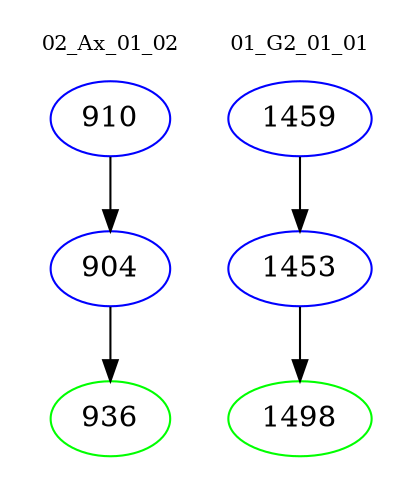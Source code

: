 digraph{
subgraph cluster_0 {
color = white
label = "02_Ax_01_02";
fontsize=10;
T0_910 [label="910", color="blue"]
T0_910 -> T0_904 [color="black"]
T0_904 [label="904", color="blue"]
T0_904 -> T0_936 [color="black"]
T0_936 [label="936", color="green"]
}
subgraph cluster_1 {
color = white
label = "01_G2_01_01";
fontsize=10;
T1_1459 [label="1459", color="blue"]
T1_1459 -> T1_1453 [color="black"]
T1_1453 [label="1453", color="blue"]
T1_1453 -> T1_1498 [color="black"]
T1_1498 [label="1498", color="green"]
}
}
